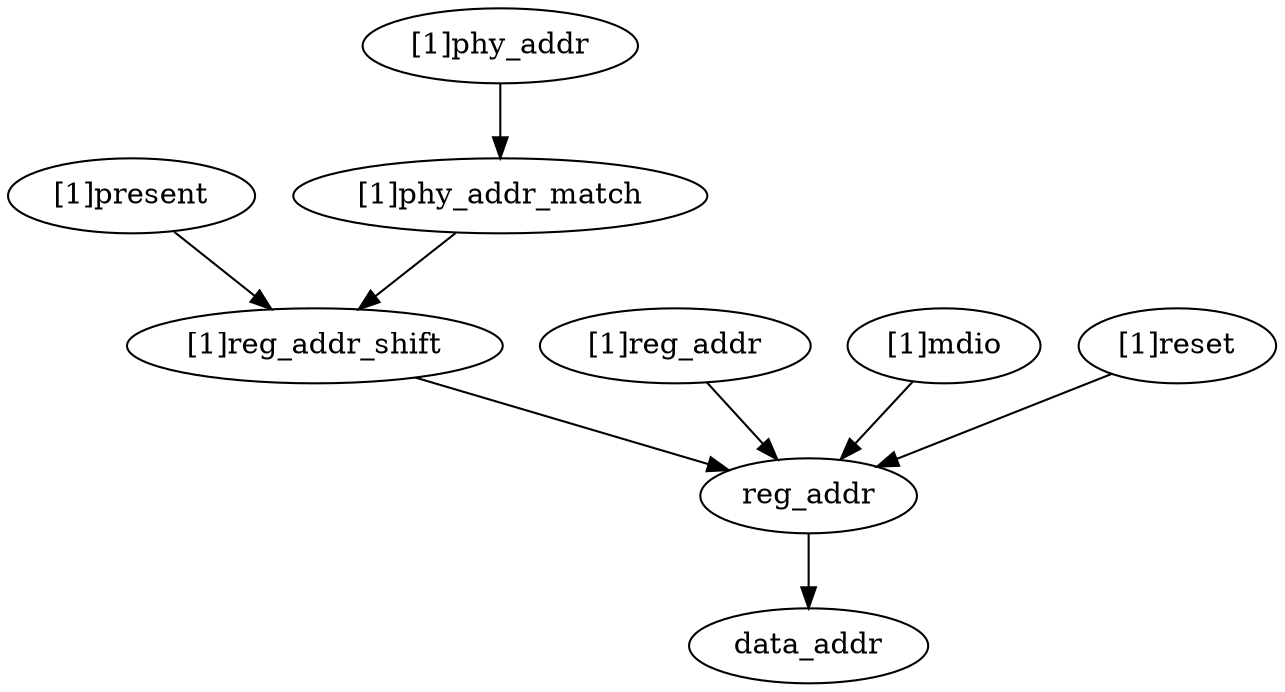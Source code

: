 strict digraph "" {
	"[1]present"	 [complexity=4,
		importance=0.144040904852,
		rank=0.036010226213];
	"[1]reg_addr_shift"	 [complexity=3,
		importance=0.0648737301015,
		rank=0.0216245767005];
	"[1]present" -> "[1]reg_addr_shift";
	"[1]phy_addr"	 [complexity=7,
		importance=0.111448815093,
		rank=0.015921259299];
	"[1]phy_addr_match"	 [complexity=4,
		importance=0.0840011810505,
		rank=0.0210002952626];
	"[1]phy_addr" -> "[1]phy_addr_match";
	reg_addr	 [complexity=2,
		importance=0.048567642028,
		rank=0.024283821014];
	"[1]reg_addr_shift" -> reg_addr;
	"[1]reg_addr"	 [complexity=5,
		importance=0.077609269357,
		rank=0.0155218538714];
	"[1]reg_addr" -> reg_addr;
	"[1]mdio"	 [complexity=5,
		importance=0.0608331605783,
		rank=0.0121666321157];
	"[1]mdio" -> reg_addr;
	data_addr	 [complexity=0,
		importance=0.0195260146989,
		rank=0.0];
	reg_addr -> data_addr;
	"[1]phy_addr_match" -> "[1]reg_addr_shift";
	"[1]reset"	 [complexity=3,
		importance=0.109400802606,
		rank=0.0364669342021];
	"[1]reset" -> reg_addr;
}
